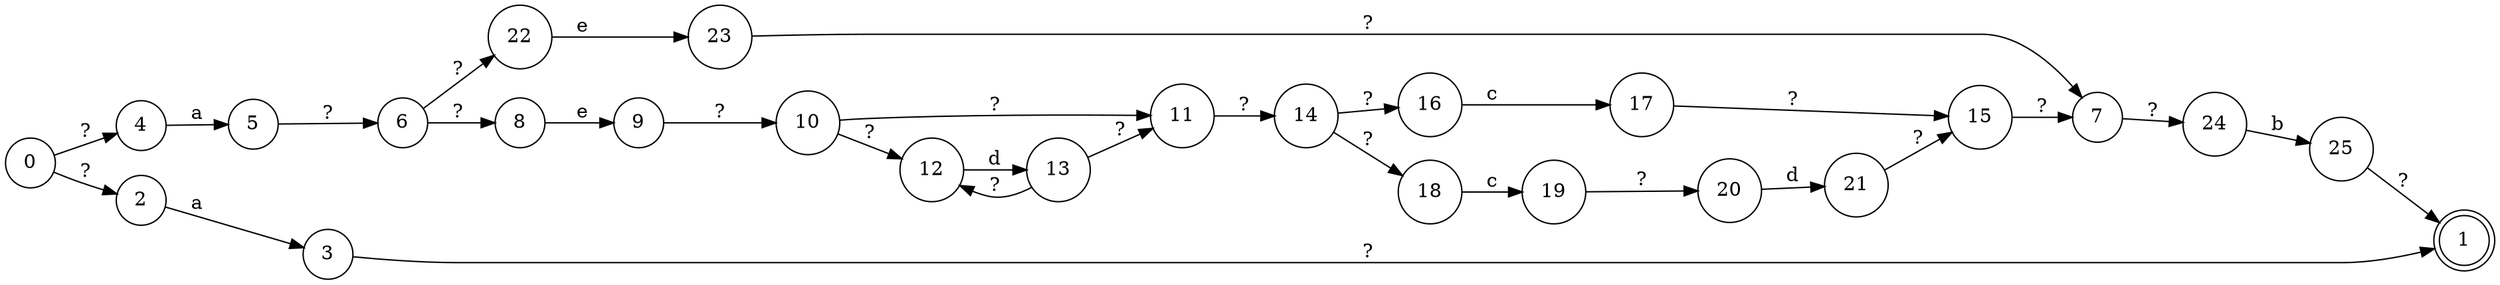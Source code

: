 digraph NDFA {
  rankdir=LR;
  node [shape = circle];
  4 -> 5 [label="a"];
  22 -> 23 [label="e"];
  24 -> 25 [label="b"];
  23 -> 7 [label="?"];
  11 -> 14 [label="?"];
  21 -> 15 [label="?"];
  9 -> 10 [label="?"];
  12 -> 13 [label="d"];
  25 -> 1 [label="?"];
  8 -> 9 [label="e"];
  3 -> 1 [label="?"];
  16 -> 17 [label="c"];
  18 -> 19 [label="c"];
  10 -> 12 [label="?"];
  10 -> 11 [label="?"];
  6 -> 8 [label="?"];
  6 -> 22 [label="?"];
  1 [shape = doublecircle];
  2 -> 3 [label="a"];
  20 -> 21 [label="d"];
  14 -> 16 [label="?"];
  14 -> 18 [label="?"];
  5 -> 6 [label="?"];
  19 -> 20 [label="?"];
  17 -> 15 [label="?"];
  7 -> 24 [label="?"];
  0 -> 2 [label="?"];
  0 -> 4 [label="?"];
  15 -> 7 [label="?"];
  13 -> 12 [label="?"];
  13 -> 11 [label="?"];
}
